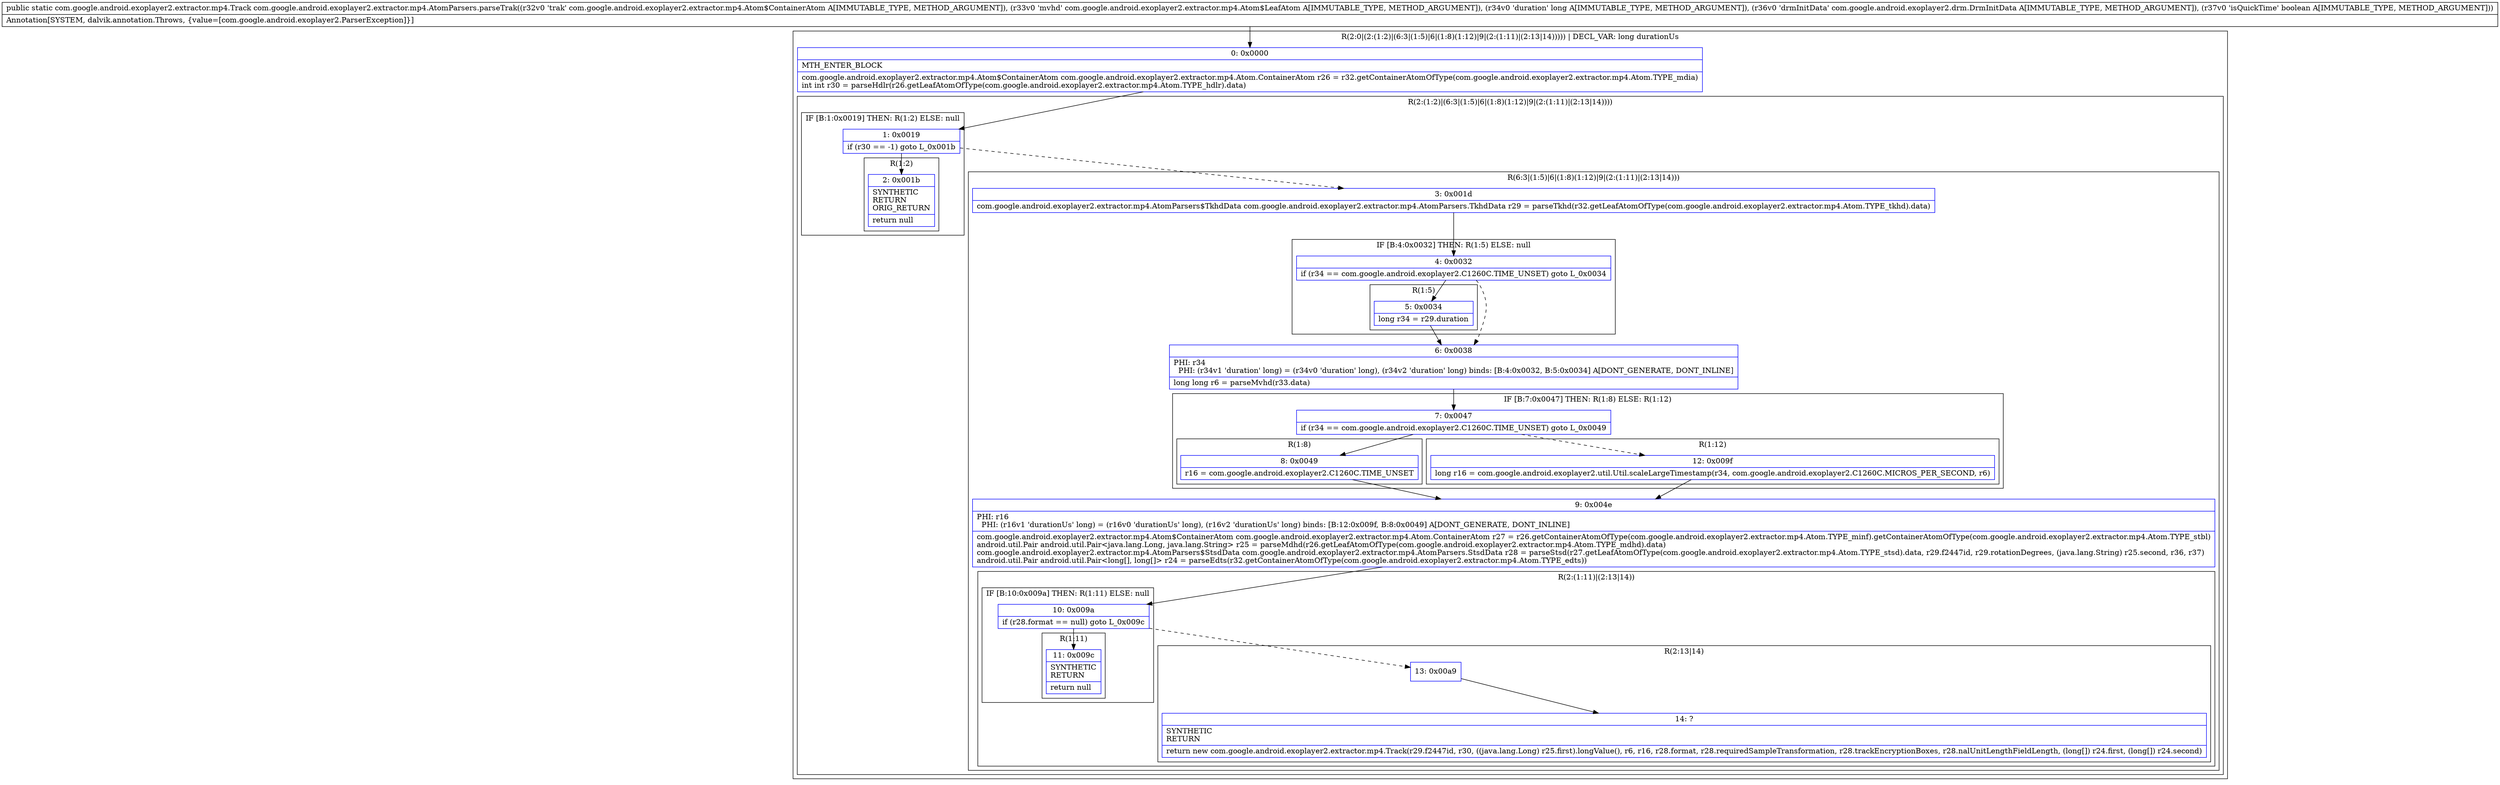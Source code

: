 digraph "CFG forcom.google.android.exoplayer2.extractor.mp4.AtomParsers.parseTrak(Lcom\/google\/android\/exoplayer2\/extractor\/mp4\/Atom$ContainerAtom;Lcom\/google\/android\/exoplayer2\/extractor\/mp4\/Atom$LeafAtom;JLcom\/google\/android\/exoplayer2\/drm\/DrmInitData;Z)Lcom\/google\/android\/exoplayer2\/extractor\/mp4\/Track;" {
subgraph cluster_Region_1797144029 {
label = "R(2:0|(2:(1:2)|(6:3|(1:5)|6|(1:8)(1:12)|9|(2:(1:11)|(2:13|14))))) | DECL_VAR: long durationUs\l";
node [shape=record,color=blue];
Node_0 [shape=record,label="{0\:\ 0x0000|MTH_ENTER_BLOCK\l|com.google.android.exoplayer2.extractor.mp4.Atom$ContainerAtom com.google.android.exoplayer2.extractor.mp4.Atom.ContainerAtom r26 = r32.getContainerAtomOfType(com.google.android.exoplayer2.extractor.mp4.Atom.TYPE_mdia)\lint int r30 = parseHdlr(r26.getLeafAtomOfType(com.google.android.exoplayer2.extractor.mp4.Atom.TYPE_hdlr).data)\l}"];
subgraph cluster_Region_1051460961 {
label = "R(2:(1:2)|(6:3|(1:5)|6|(1:8)(1:12)|9|(2:(1:11)|(2:13|14))))";
node [shape=record,color=blue];
subgraph cluster_IfRegion_903769175 {
label = "IF [B:1:0x0019] THEN: R(1:2) ELSE: null";
node [shape=record,color=blue];
Node_1 [shape=record,label="{1\:\ 0x0019|if (r30 == \-1) goto L_0x001b\l}"];
subgraph cluster_Region_889309329 {
label = "R(1:2)";
node [shape=record,color=blue];
Node_2 [shape=record,label="{2\:\ 0x001b|SYNTHETIC\lRETURN\lORIG_RETURN\l|return null\l}"];
}
}
subgraph cluster_Region_1978115336 {
label = "R(6:3|(1:5)|6|(1:8)(1:12)|9|(2:(1:11)|(2:13|14)))";
node [shape=record,color=blue];
Node_3 [shape=record,label="{3\:\ 0x001d|com.google.android.exoplayer2.extractor.mp4.AtomParsers$TkhdData com.google.android.exoplayer2.extractor.mp4.AtomParsers.TkhdData r29 = parseTkhd(r32.getLeafAtomOfType(com.google.android.exoplayer2.extractor.mp4.Atom.TYPE_tkhd).data)\l}"];
subgraph cluster_IfRegion_976133719 {
label = "IF [B:4:0x0032] THEN: R(1:5) ELSE: null";
node [shape=record,color=blue];
Node_4 [shape=record,label="{4\:\ 0x0032|if (r34 == com.google.android.exoplayer2.C1260C.TIME_UNSET) goto L_0x0034\l}"];
subgraph cluster_Region_55110107 {
label = "R(1:5)";
node [shape=record,color=blue];
Node_5 [shape=record,label="{5\:\ 0x0034|long r34 = r29.duration\l}"];
}
}
Node_6 [shape=record,label="{6\:\ 0x0038|PHI: r34 \l  PHI: (r34v1 'duration' long) = (r34v0 'duration' long), (r34v2 'duration' long) binds: [B:4:0x0032, B:5:0x0034] A[DONT_GENERATE, DONT_INLINE]\l|long long r6 = parseMvhd(r33.data)\l}"];
subgraph cluster_IfRegion_1895532652 {
label = "IF [B:7:0x0047] THEN: R(1:8) ELSE: R(1:12)";
node [shape=record,color=blue];
Node_7 [shape=record,label="{7\:\ 0x0047|if (r34 == com.google.android.exoplayer2.C1260C.TIME_UNSET) goto L_0x0049\l}"];
subgraph cluster_Region_221622965 {
label = "R(1:8)";
node [shape=record,color=blue];
Node_8 [shape=record,label="{8\:\ 0x0049|r16 = com.google.android.exoplayer2.C1260C.TIME_UNSET\l}"];
}
subgraph cluster_Region_1263522655 {
label = "R(1:12)";
node [shape=record,color=blue];
Node_12 [shape=record,label="{12\:\ 0x009f|long r16 = com.google.android.exoplayer2.util.Util.scaleLargeTimestamp(r34, com.google.android.exoplayer2.C1260C.MICROS_PER_SECOND, r6)\l}"];
}
}
Node_9 [shape=record,label="{9\:\ 0x004e|PHI: r16 \l  PHI: (r16v1 'durationUs' long) = (r16v0 'durationUs' long), (r16v2 'durationUs' long) binds: [B:12:0x009f, B:8:0x0049] A[DONT_GENERATE, DONT_INLINE]\l|com.google.android.exoplayer2.extractor.mp4.Atom$ContainerAtom com.google.android.exoplayer2.extractor.mp4.Atom.ContainerAtom r27 = r26.getContainerAtomOfType(com.google.android.exoplayer2.extractor.mp4.Atom.TYPE_minf).getContainerAtomOfType(com.google.android.exoplayer2.extractor.mp4.Atom.TYPE_stbl)\landroid.util.Pair android.util.Pair\<java.lang.Long, java.lang.String\> r25 = parseMdhd(r26.getLeafAtomOfType(com.google.android.exoplayer2.extractor.mp4.Atom.TYPE_mdhd).data)\lcom.google.android.exoplayer2.extractor.mp4.AtomParsers$StsdData com.google.android.exoplayer2.extractor.mp4.AtomParsers.StsdData r28 = parseStsd(r27.getLeafAtomOfType(com.google.android.exoplayer2.extractor.mp4.Atom.TYPE_stsd).data, r29.f2447id, r29.rotationDegrees, (java.lang.String) r25.second, r36, r37)\landroid.util.Pair android.util.Pair\<long[], long[]\> r24 = parseEdts(r32.getContainerAtomOfType(com.google.android.exoplayer2.extractor.mp4.Atom.TYPE_edts))\l}"];
subgraph cluster_Region_782375967 {
label = "R(2:(1:11)|(2:13|14))";
node [shape=record,color=blue];
subgraph cluster_IfRegion_48699667 {
label = "IF [B:10:0x009a] THEN: R(1:11) ELSE: null";
node [shape=record,color=blue];
Node_10 [shape=record,label="{10\:\ 0x009a|if (r28.format == null) goto L_0x009c\l}"];
subgraph cluster_Region_366746650 {
label = "R(1:11)";
node [shape=record,color=blue];
Node_11 [shape=record,label="{11\:\ 0x009c|SYNTHETIC\lRETURN\l|return null\l}"];
}
}
subgraph cluster_Region_430104551 {
label = "R(2:13|14)";
node [shape=record,color=blue];
Node_13 [shape=record,label="{13\:\ 0x00a9}"];
Node_14 [shape=record,label="{14\:\ ?|SYNTHETIC\lRETURN\l|return new com.google.android.exoplayer2.extractor.mp4.Track(r29.f2447id, r30, ((java.lang.Long) r25.first).longValue(), r6, r16, r28.format, r28.requiredSampleTransformation, r28.trackEncryptionBoxes, r28.nalUnitLengthFieldLength, (long[]) r24.first, (long[]) r24.second)\l}"];
}
}
}
}
}
MethodNode[shape=record,label="{public static com.google.android.exoplayer2.extractor.mp4.Track com.google.android.exoplayer2.extractor.mp4.AtomParsers.parseTrak((r32v0 'trak' com.google.android.exoplayer2.extractor.mp4.Atom$ContainerAtom A[IMMUTABLE_TYPE, METHOD_ARGUMENT]), (r33v0 'mvhd' com.google.android.exoplayer2.extractor.mp4.Atom$LeafAtom A[IMMUTABLE_TYPE, METHOD_ARGUMENT]), (r34v0 'duration' long A[IMMUTABLE_TYPE, METHOD_ARGUMENT]), (r36v0 'drmInitData' com.google.android.exoplayer2.drm.DrmInitData A[IMMUTABLE_TYPE, METHOD_ARGUMENT]), (r37v0 'isQuickTime' boolean A[IMMUTABLE_TYPE, METHOD_ARGUMENT]))  | Annotation[SYSTEM, dalvik.annotation.Throws, \{value=[com.google.android.exoplayer2.ParserException]\}]\l}"];
MethodNode -> Node_0;
Node_0 -> Node_1;
Node_1 -> Node_2;
Node_1 -> Node_3[style=dashed];
Node_3 -> Node_4;
Node_4 -> Node_5;
Node_4 -> Node_6[style=dashed];
Node_5 -> Node_6;
Node_6 -> Node_7;
Node_7 -> Node_8;
Node_7 -> Node_12[style=dashed];
Node_8 -> Node_9;
Node_12 -> Node_9;
Node_9 -> Node_10;
Node_10 -> Node_11;
Node_10 -> Node_13[style=dashed];
Node_13 -> Node_14;
}

